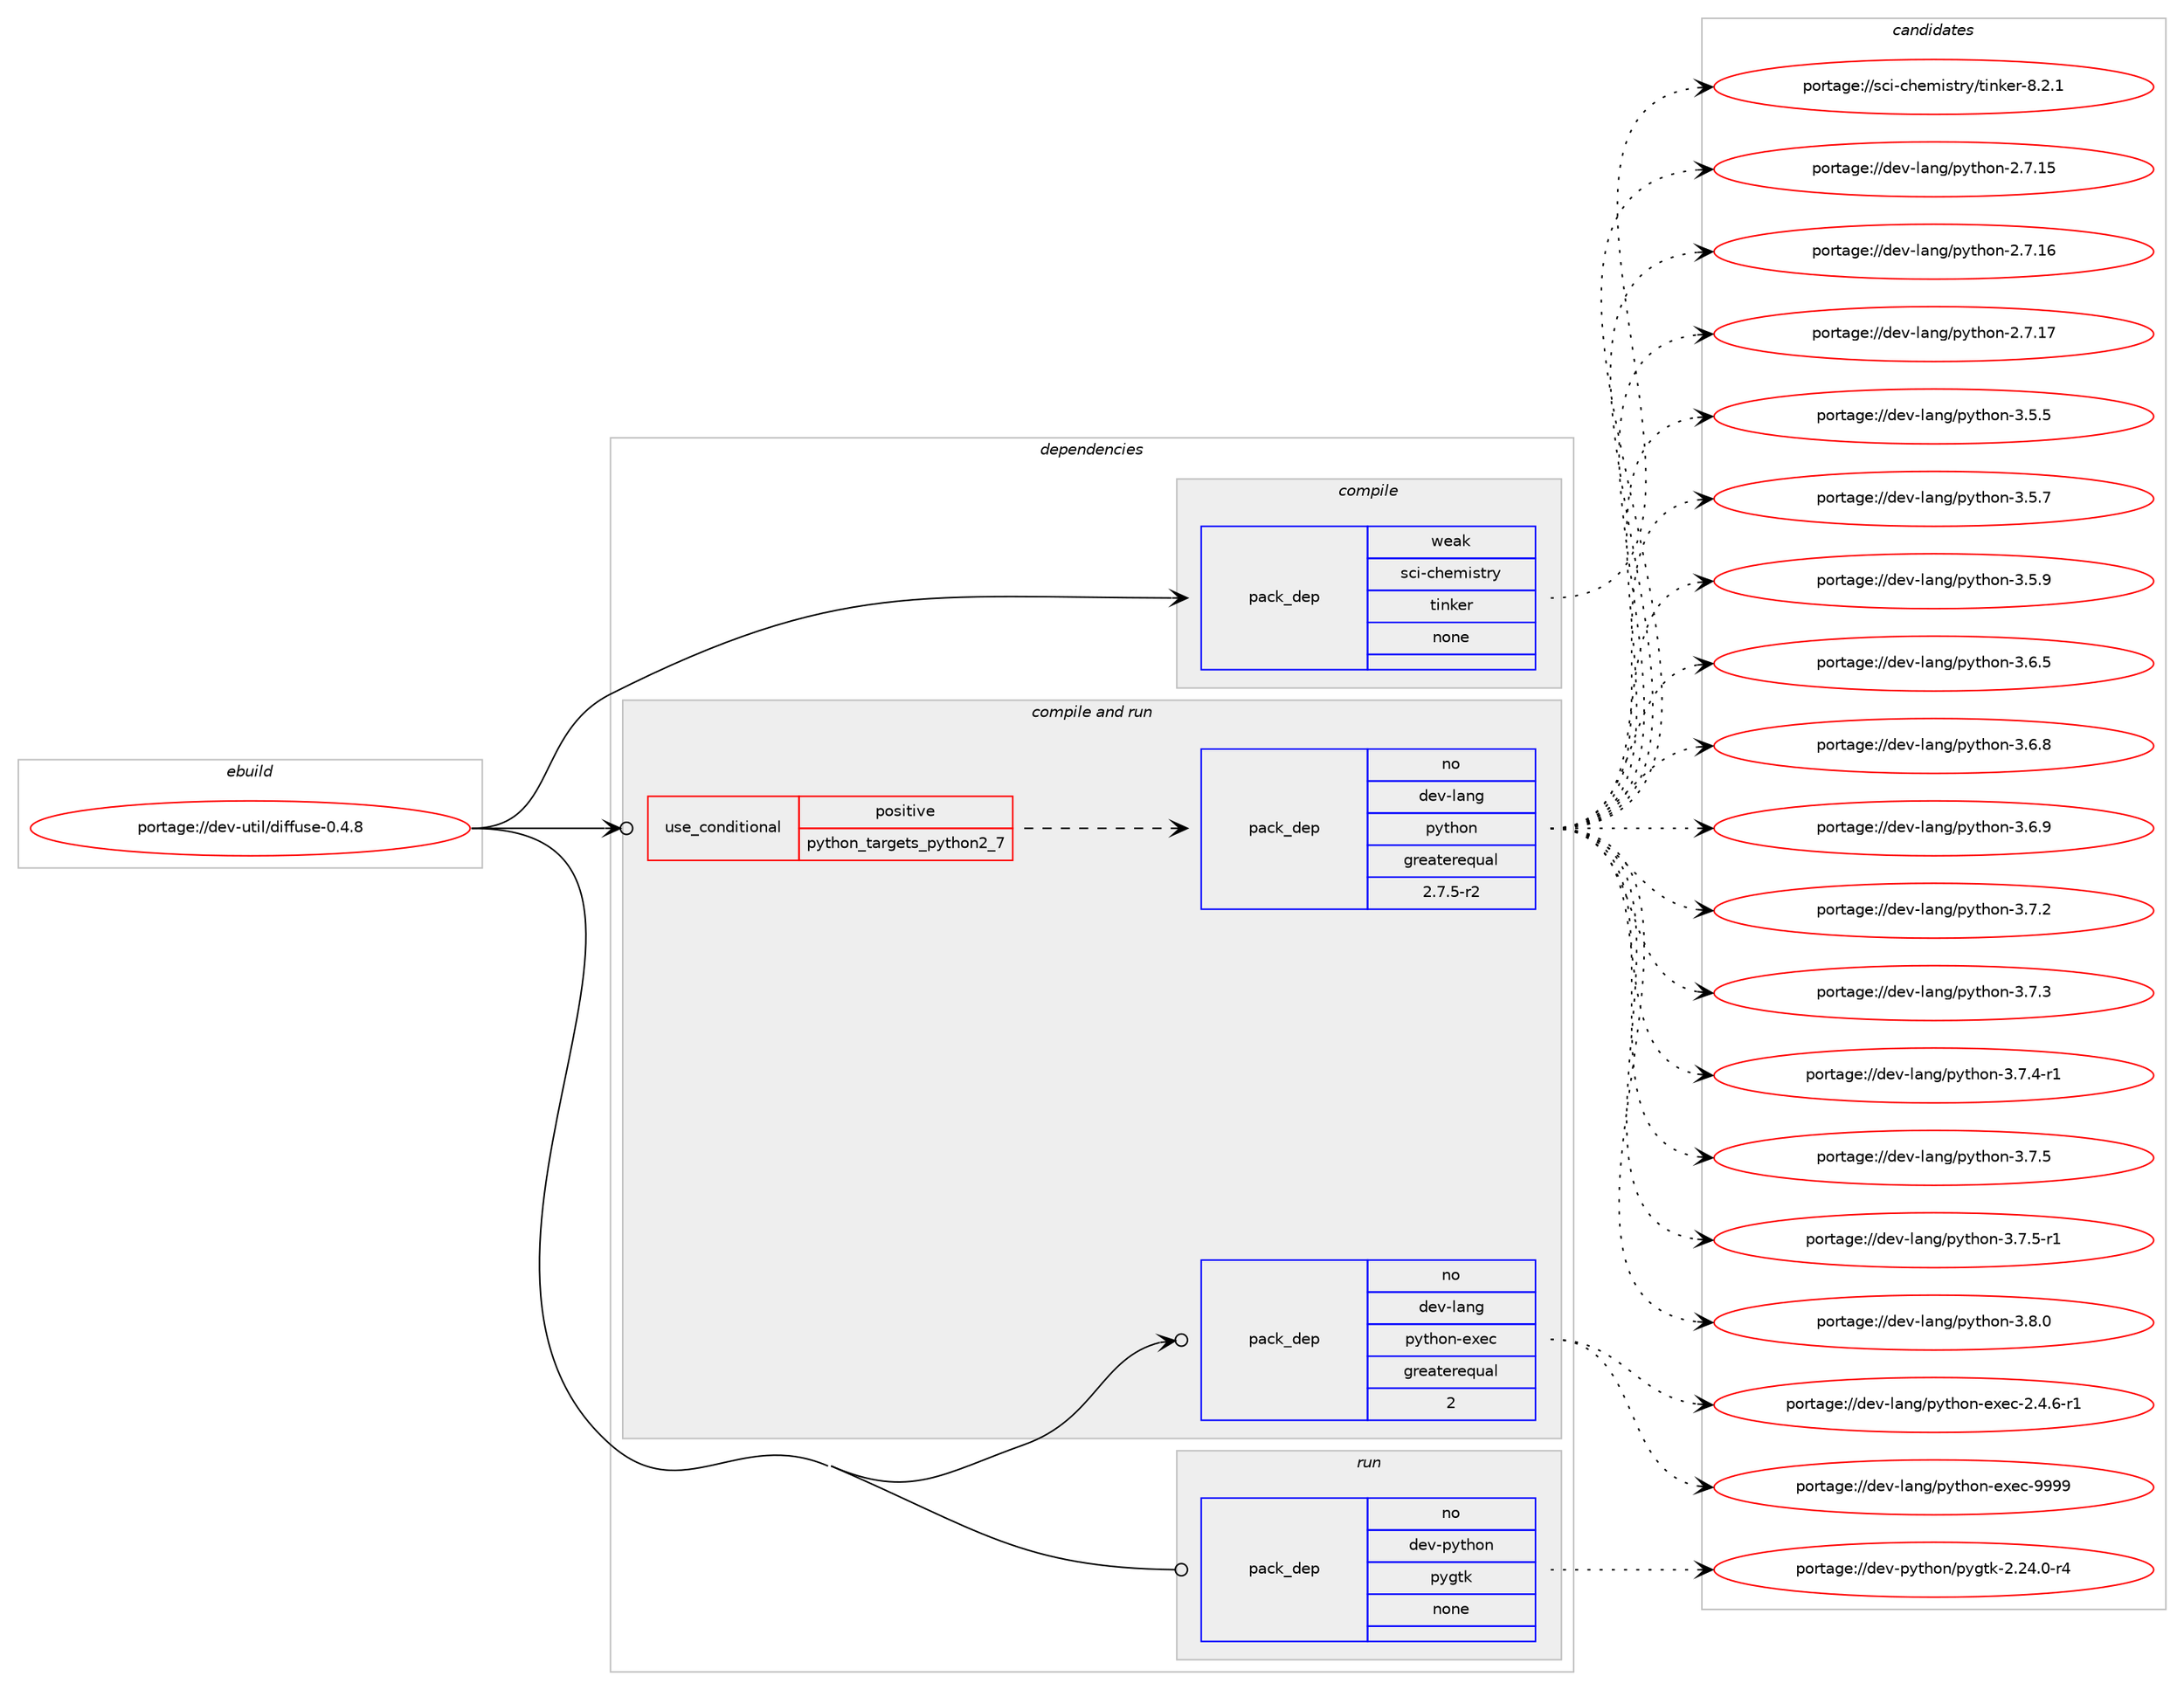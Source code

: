 digraph prolog {

# *************
# Graph options
# *************

newrank=true;
concentrate=true;
compound=true;
graph [rankdir=LR,fontname=Helvetica,fontsize=10,ranksep=1.5];#, ranksep=2.5, nodesep=0.2];
edge  [arrowhead=vee];
node  [fontname=Helvetica,fontsize=10];

# **********
# The ebuild
# **********

subgraph cluster_leftcol {
color=gray;
rank=same;
label=<<i>ebuild</i>>;
id [label="portage://dev-util/diffuse-0.4.8", color=red, width=4, href="../dev-util/diffuse-0.4.8.svg"];
}

# ****************
# The dependencies
# ****************

subgraph cluster_midcol {
color=gray;
label=<<i>dependencies</i>>;
subgraph cluster_compile {
fillcolor="#eeeeee";
style=filled;
label=<<i>compile</i>>;
subgraph pack187072 {
dependency261790 [label=<<TABLE BORDER="0" CELLBORDER="1" CELLSPACING="0" CELLPADDING="4" WIDTH="220"><TR><TD ROWSPAN="6" CELLPADDING="30">pack_dep</TD></TR><TR><TD WIDTH="110">weak</TD></TR><TR><TD>sci-chemistry</TD></TR><TR><TD>tinker</TD></TR><TR><TD>none</TD></TR><TR><TD></TD></TR></TABLE>>, shape=none, color=blue];
}
id:e -> dependency261790:w [weight=20,style="solid",arrowhead="vee"];
}
subgraph cluster_compileandrun {
fillcolor="#eeeeee";
style=filled;
label=<<i>compile and run</i>>;
subgraph cond71076 {
dependency261791 [label=<<TABLE BORDER="0" CELLBORDER="1" CELLSPACING="0" CELLPADDING="4"><TR><TD ROWSPAN="3" CELLPADDING="10">use_conditional</TD></TR><TR><TD>positive</TD></TR><TR><TD>python_targets_python2_7</TD></TR></TABLE>>, shape=none, color=red];
subgraph pack187073 {
dependency261792 [label=<<TABLE BORDER="0" CELLBORDER="1" CELLSPACING="0" CELLPADDING="4" WIDTH="220"><TR><TD ROWSPAN="6" CELLPADDING="30">pack_dep</TD></TR><TR><TD WIDTH="110">no</TD></TR><TR><TD>dev-lang</TD></TR><TR><TD>python</TD></TR><TR><TD>greaterequal</TD></TR><TR><TD>2.7.5-r2</TD></TR></TABLE>>, shape=none, color=blue];
}
dependency261791:e -> dependency261792:w [weight=20,style="dashed",arrowhead="vee"];
}
id:e -> dependency261791:w [weight=20,style="solid",arrowhead="odotvee"];
subgraph pack187074 {
dependency261793 [label=<<TABLE BORDER="0" CELLBORDER="1" CELLSPACING="0" CELLPADDING="4" WIDTH="220"><TR><TD ROWSPAN="6" CELLPADDING="30">pack_dep</TD></TR><TR><TD WIDTH="110">no</TD></TR><TR><TD>dev-lang</TD></TR><TR><TD>python-exec</TD></TR><TR><TD>greaterequal</TD></TR><TR><TD>2</TD></TR></TABLE>>, shape=none, color=blue];
}
id:e -> dependency261793:w [weight=20,style="solid",arrowhead="odotvee"];
}
subgraph cluster_run {
fillcolor="#eeeeee";
style=filled;
label=<<i>run</i>>;
subgraph pack187075 {
dependency261794 [label=<<TABLE BORDER="0" CELLBORDER="1" CELLSPACING="0" CELLPADDING="4" WIDTH="220"><TR><TD ROWSPAN="6" CELLPADDING="30">pack_dep</TD></TR><TR><TD WIDTH="110">no</TD></TR><TR><TD>dev-python</TD></TR><TR><TD>pygtk</TD></TR><TR><TD>none</TD></TR><TR><TD></TD></TR></TABLE>>, shape=none, color=blue];
}
id:e -> dependency261794:w [weight=20,style="solid",arrowhead="odot"];
}
}

# **************
# The candidates
# **************

subgraph cluster_choices {
rank=same;
color=gray;
label=<<i>candidates</i>>;

subgraph choice187072 {
color=black;
nodesep=1;
choiceportage11599105459910410110910511511611412147116105110107101114455646504649 [label="portage://sci-chemistry/tinker-8.2.1", color=red, width=4,href="../sci-chemistry/tinker-8.2.1.svg"];
dependency261790:e -> choiceportage11599105459910410110910511511611412147116105110107101114455646504649:w [style=dotted,weight="100"];
}
subgraph choice187073 {
color=black;
nodesep=1;
choiceportage10010111845108971101034711212111610411111045504655464953 [label="portage://dev-lang/python-2.7.15", color=red, width=4,href="../dev-lang/python-2.7.15.svg"];
choiceportage10010111845108971101034711212111610411111045504655464954 [label="portage://dev-lang/python-2.7.16", color=red, width=4,href="../dev-lang/python-2.7.16.svg"];
choiceportage10010111845108971101034711212111610411111045504655464955 [label="portage://dev-lang/python-2.7.17", color=red, width=4,href="../dev-lang/python-2.7.17.svg"];
choiceportage100101118451089711010347112121116104111110455146534653 [label="portage://dev-lang/python-3.5.5", color=red, width=4,href="../dev-lang/python-3.5.5.svg"];
choiceportage100101118451089711010347112121116104111110455146534655 [label="portage://dev-lang/python-3.5.7", color=red, width=4,href="../dev-lang/python-3.5.7.svg"];
choiceportage100101118451089711010347112121116104111110455146534657 [label="portage://dev-lang/python-3.5.9", color=red, width=4,href="../dev-lang/python-3.5.9.svg"];
choiceportage100101118451089711010347112121116104111110455146544653 [label="portage://dev-lang/python-3.6.5", color=red, width=4,href="../dev-lang/python-3.6.5.svg"];
choiceportage100101118451089711010347112121116104111110455146544656 [label="portage://dev-lang/python-3.6.8", color=red, width=4,href="../dev-lang/python-3.6.8.svg"];
choiceportage100101118451089711010347112121116104111110455146544657 [label="portage://dev-lang/python-3.6.9", color=red, width=4,href="../dev-lang/python-3.6.9.svg"];
choiceportage100101118451089711010347112121116104111110455146554650 [label="portage://dev-lang/python-3.7.2", color=red, width=4,href="../dev-lang/python-3.7.2.svg"];
choiceportage100101118451089711010347112121116104111110455146554651 [label="portage://dev-lang/python-3.7.3", color=red, width=4,href="../dev-lang/python-3.7.3.svg"];
choiceportage1001011184510897110103471121211161041111104551465546524511449 [label="portage://dev-lang/python-3.7.4-r1", color=red, width=4,href="../dev-lang/python-3.7.4-r1.svg"];
choiceportage100101118451089711010347112121116104111110455146554653 [label="portage://dev-lang/python-3.7.5", color=red, width=4,href="../dev-lang/python-3.7.5.svg"];
choiceportage1001011184510897110103471121211161041111104551465546534511449 [label="portage://dev-lang/python-3.7.5-r1", color=red, width=4,href="../dev-lang/python-3.7.5-r1.svg"];
choiceportage100101118451089711010347112121116104111110455146564648 [label="portage://dev-lang/python-3.8.0", color=red, width=4,href="../dev-lang/python-3.8.0.svg"];
dependency261792:e -> choiceportage10010111845108971101034711212111610411111045504655464953:w [style=dotted,weight="100"];
dependency261792:e -> choiceportage10010111845108971101034711212111610411111045504655464954:w [style=dotted,weight="100"];
dependency261792:e -> choiceportage10010111845108971101034711212111610411111045504655464955:w [style=dotted,weight="100"];
dependency261792:e -> choiceportage100101118451089711010347112121116104111110455146534653:w [style=dotted,weight="100"];
dependency261792:e -> choiceportage100101118451089711010347112121116104111110455146534655:w [style=dotted,weight="100"];
dependency261792:e -> choiceportage100101118451089711010347112121116104111110455146534657:w [style=dotted,weight="100"];
dependency261792:e -> choiceportage100101118451089711010347112121116104111110455146544653:w [style=dotted,weight="100"];
dependency261792:e -> choiceportage100101118451089711010347112121116104111110455146544656:w [style=dotted,weight="100"];
dependency261792:e -> choiceportage100101118451089711010347112121116104111110455146544657:w [style=dotted,weight="100"];
dependency261792:e -> choiceportage100101118451089711010347112121116104111110455146554650:w [style=dotted,weight="100"];
dependency261792:e -> choiceportage100101118451089711010347112121116104111110455146554651:w [style=dotted,weight="100"];
dependency261792:e -> choiceportage1001011184510897110103471121211161041111104551465546524511449:w [style=dotted,weight="100"];
dependency261792:e -> choiceportage100101118451089711010347112121116104111110455146554653:w [style=dotted,weight="100"];
dependency261792:e -> choiceportage1001011184510897110103471121211161041111104551465546534511449:w [style=dotted,weight="100"];
dependency261792:e -> choiceportage100101118451089711010347112121116104111110455146564648:w [style=dotted,weight="100"];
}
subgraph choice187074 {
color=black;
nodesep=1;
choiceportage10010111845108971101034711212111610411111045101120101994550465246544511449 [label="portage://dev-lang/python-exec-2.4.6-r1", color=red, width=4,href="../dev-lang/python-exec-2.4.6-r1.svg"];
choiceportage10010111845108971101034711212111610411111045101120101994557575757 [label="portage://dev-lang/python-exec-9999", color=red, width=4,href="../dev-lang/python-exec-9999.svg"];
dependency261793:e -> choiceportage10010111845108971101034711212111610411111045101120101994550465246544511449:w [style=dotted,weight="100"];
dependency261793:e -> choiceportage10010111845108971101034711212111610411111045101120101994557575757:w [style=dotted,weight="100"];
}
subgraph choice187075 {
color=black;
nodesep=1;
choiceportage1001011184511212111610411111047112121103116107455046505246484511452 [label="portage://dev-python/pygtk-2.24.0-r4", color=red, width=4,href="../dev-python/pygtk-2.24.0-r4.svg"];
dependency261794:e -> choiceportage1001011184511212111610411111047112121103116107455046505246484511452:w [style=dotted,weight="100"];
}
}

}
